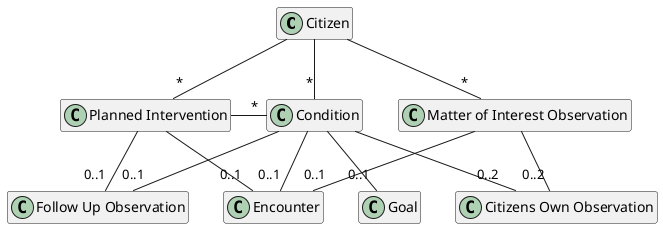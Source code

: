 @startuml GatewayModel

hide empty members

class "Citizen" as citizen
class "Condition" as condition
class "Goal" as goal
class "Citizens Own Observation" as citizensOwnObservation
class "Planned Intervention" as carePlannedIntervention
class "Encounter" as encounter
class "Follow Up Observation" as careFollowUpObservation
class "Matter of Interest Observation" as matterOfInterestObservation
' class "Matter of Interest Severity" as matterOfInterestSeverityObservation

citizen --"*" condition
citizen --"*" matterOfInterestObservation
citizen --"*" carePlannedIntervention

condition --"0..1" goal
condition --"0..2" citizensOwnObservation

matterOfInterestObservation --"0..2" citizensOwnObservation

condition --"0..1" encounter

carePlannedIntervention -"*" condition

carePlannedIntervention -"0..1" encounter

' encounter -"0..1" careFollowUpObservation

matterOfInterestObservation --"0..1" encounter
' matterOfInterestObservation --"0..1" matterOfInterestSeverityObservation

carePlannedIntervention --"0..1" careFollowUpObservation
condition --"0..1" careFollowUpObservation
' matterOfInterestObservation --"0..1" careFollowUpObservation

@enduml